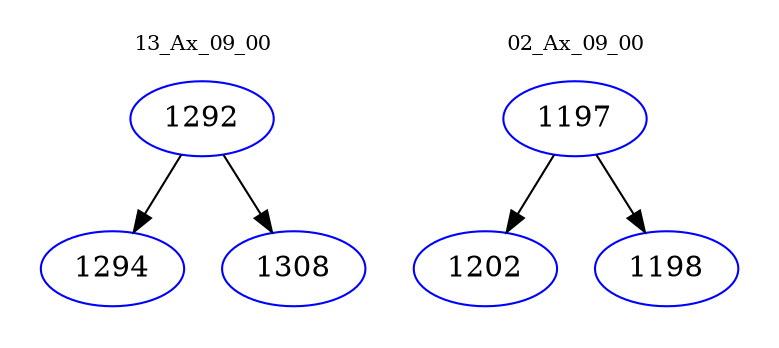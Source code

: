 digraph{
subgraph cluster_0 {
color = white
label = "13_Ax_09_00";
fontsize=10;
T0_1292 [label="1292", color="blue"]
T0_1292 -> T0_1294 [color="black"]
T0_1294 [label="1294", color="blue"]
T0_1292 -> T0_1308 [color="black"]
T0_1308 [label="1308", color="blue"]
}
subgraph cluster_1 {
color = white
label = "02_Ax_09_00";
fontsize=10;
T1_1197 [label="1197", color="blue"]
T1_1197 -> T1_1202 [color="black"]
T1_1202 [label="1202", color="blue"]
T1_1197 -> T1_1198 [color="black"]
T1_1198 [label="1198", color="blue"]
}
}

